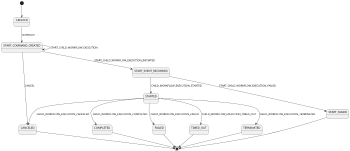 ` Copyright (C) 2020 Temporal Technologies, Inc. All Rights Reserved.
`
` Copyright 2012-2016 Amazon.com, Inc. or its affiliates. All Rights Reserved.
`
` Modifications copyright (C) 2017 Uber Technologies, Inc.
`
` Licensed under the Apache License, Version 2.0 (the "License"). You may not
` use this file except in compliance with the License. A copy of the License is
` located at
`
` http://aws.amazon.com/apache2.0
`
` or in the "license" file accompanying this file. This file is distributed on
` an "AS IS" BASIS, WITHOUT WARRANTIES OR CONDITIONS OF ANY KIND, either
` express or implied. See the License for the specific language governing
` permissions and limitations under the License.

` PlantUML <plantuml.com> State Diagram.
` Generated from src/main/java/io/temporal/internal/statemachines/ChildWorkflowStateMachine.java
` by io.temporal.internal.statemachines.CommandsGeneratePlantUMLStateDiagrams.


@startuml
scale 350 width
[*] --> CREATED
CREATED --> START_COMMAND_CREATED: SCHEDULE
STARTED --> COMPLETED: CHILD_WORKFLOW_EXECUTION_COMPLETED
STARTED --> FAILED: CHILD_WORKFLOW_EXECUTION_FAILED
STARTED --> TIMED_OUT: CHILD_WORKFLOW_EXECUTION_TIMED_OUT
STARTED --> CANCELED: CHILD_WORKFLOW_EXECUTION_CANCELED
STARTED --> TERMINATED: CHILD_WORKFLOW_EXECUTION_TERMINATED
START_COMMAND_CREATED --> START_COMMAND_CREATED: START_CHILD_WORKFLOW_EXECUTION
START_COMMAND_CREATED --> START_EVENT_RECORDED: START_CHILD_WORKFLOW_EXECUTION_INITIATED
START_COMMAND_CREATED --> CANCELED: CANCEL
START_EVENT_RECORDED --> STARTED: CHILD_WORKFLOW_EXECUTION_STARTED
START_EVENT_RECORDED --> START_FAILED: START_CHILD_WORKFLOW_EXECUTION_FAILED
START_FAILED --> [*]
COMPLETED --> [*]
FAILED --> [*]
CANCELED --> [*]
TIMED_OUT --> [*]
TERMINATED --> [*]
@enduml
